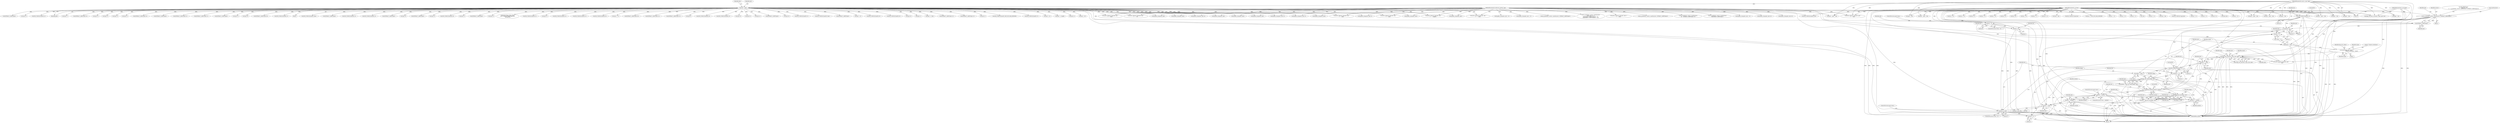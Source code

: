 digraph "0_tcpdump_d10a0f980fe8f9407ab1ffbd612641433ebe175e@pointer" {
"1002699" [label="(Call,tptr + 1)"];
"1002682" [label="(Call,ND_TCHECK2(tptr[0], 2))"];
"1002807" [label="(Call,tptr += alen)"];
"1002800" [label="(Call,bgp_attr_print(ndo, atype, tptr, alen))"];
"1002663" [label="(Call,as_printf(ndo, astostr, sizeof(astostr), EXTRACT_32BITS(tptr)))"];
"1000126" [label="(MethodParameterIn,netdissect_options *ndo)"];
"1002668" [label="(Call,EXTRACT_32BITS(tptr))"];
"1000142" [label="(Call,tptr = pptr)"];
"1000128" [label="(MethodParameterIn,const u_char *pptr)"];
"1002648" [label="(Call,ND_TCHECK2(tptr[0], 4))"];
"1002740" [label="(Call,tok2str(bgp_attr_values,\n                                      \"Unknown Attribute\", atype))"];
"1002696" [label="(Call,atype = *(tptr + 1))"];
"1000127" [label="(MethodParameterIn,u_int atype)"];
"1002728" [label="(Call,tptr += alenlen)"];
"1002719" [label="(Call,len < alenlen)"];
"1002705" [label="(Call,len -= 2)"];
"1002688" [label="(Call,len < 2)"];
"1002673" [label="(Call,len -=4)"];
"1002654" [label="(Call,len < 4)"];
"1000129" [label="(MethodParameterIn,u_int len)"];
"1002810" [label="(Call,len -= alen)"];
"1002731" [label="(Call,len -= alenlen)"];
"1002713" [label="(Call,ND_TCHECK2(tptr[0], alenlen))"];
"1002710" [label="(Call,bgp_attr_lenlen(aflags, tptr))"];
"1002692" [label="(Call,aflags = *tptr)"];
"1002702" [label="(Call,tptr += 2)"];
"1002670" [label="(Call,tptr+=4)"];
"1002708" [label="(Call,alenlen = bgp_attr_lenlen(aflags, tptr))"];
"1002725" [label="(Call,bgp_attr_len(aflags, tptr))"];
"1002723" [label="(Call,alen = bgp_attr_len(aflags, tptr))"];
"1002804" [label="(Identifier,alen)"];
"1002325" [label="(Call,tptr+6)"];
"1002358" [label="(Call,tptr+4)"];
"1002700" [label="(Identifier,tptr)"];
"1002848" [label="(Call,EXTRACT_32BITS(tptr))"];
"1002703" [label="(Identifier,tptr)"];
"1000391" [label="(Call,len == 6)"];
"1002710" [label="(Call,bgp_attr_lenlen(aflags, tptr))"];
"1002661" [label="(Block,)"];
"1002740" [label="(Call,tok2str(bgp_attr_values,\n                                      \"Unknown Attribute\", atype))"];
"1000401" [label="(Call,as_printf(ndo, astostr, sizeof(astostr), EXTRACT_16BITS(tptr)))"];
"1002237" [label="(Call,as_printf(ndo, astostr, sizeof(astostr),\n\t\t\t    EXTRACT_32BITS(tptr+2)))"];
"1002654" [label="(Call,len < 4)"];
"1002817" [label="(Call,len == 0)"];
"1002331" [label="(Call,tptr+6)"];
"1000180" [label="(Call,len % 2)"];
"1002693" [label="(Identifier,aflags)"];
"1000127" [label="(MethodParameterIn,u_int atype)"];
"1002570" [label="(Call,ND_TCHECK2(tptr[0], 3))"];
"1001073" [label="(Call,ND_TCHECK2(tptr[0], tlen))"];
"1000622" [label="(Call,EXTRACT_16BITS(tptr))"];
"1002689" [label="(Identifier,len)"];
"1002436" [label="(Call,tptr +=5)"];
"1000362" [label="(Call,len != 0)"];
"1002669" [label="(Identifier,tptr)"];
"1002741" [label="(Identifier,bgp_attr_values)"];
"1000376" [label="(Call,len != 8)"];
"1000573" [label="(Call,len % 4)"];
"1002694" [label="(Call,*tptr)"];
"1002671" [label="(Identifier,tptr)"];
"1002525" [label="(Call,ND_TCHECK2(tptr[0], 8))"];
"1002743" [label="(Identifier,atype)"];
"1002720" [label="(Identifier,len)"];
"1001615" [label="(Call,print_unknown_data(ndo, tptr, \"\n\t    \", tlen))"];
"1002447" [label="(Call,ND_TCHECK2(tptr[0], 8))"];
"1002722" [label="(ControlStructure,goto trunc;)"];
"1000128" [label="(MethodParameterIn,const u_char *pptr)"];
"1002724" [label="(Identifier,alen)"];
"1002247" [label="(Call,tptr+6)"];
"1002582" [label="(Call,tptr+1)"];
"1001623" [label="(Call,tptr = pptr + len)"];
"1002701" [label="(Literal,1)"];
"1001097" [label="(Call,tptr += tlen)"];
"1002536" [label="(Call,ipaddr_string(ndo, tptr))"];
"1001625" [label="(Call,pptr + len)"];
"1002136" [label="(Call,len % 8)"];
"1001169" [label="(Call,pptr + len)"];
"1002368" [label="(Call,EXTRACT_16BITS(tptr+2))"];
"1002678" [label="(Block,)"];
"1002431" [label="(Call,EXTRACT_24BITS(tptr+2))"];
"1002697" [label="(Identifier,atype)"];
"1002243" [label="(Call,tptr+2)"];
"1001640" [label="(Call,ND_TCHECK2(tptr[0], BGP_MP_NLRI_MINSIZE))"];
"1000436" [label="(Call,len != 8)"];
"1001691" [label="(Call,tptr < pptr + len)"];
"1002682" [label="(Call,ND_TCHECK2(tptr[0], 2))"];
"1000153" [label="(Call,len != 1)"];
"1002820" [label="(Call,len % 12)"];
"1000615" [label="(Call,ND_TCHECK2(tptr[0], 3))"];
"1002732" [label="(Identifier,len)"];
"1000542" [label="(Call,tptr +=4)"];
"1000206" [label="(Call,tptr < pptr + len)"];
"1002812" [label="(Identifier,alen)"];
"1002640" [label="(Call,tptr += length)"];
"1002652" [label="(Literal,4)"];
"1002205" [label="(Call,tptr+4)"];
"1002203" [label="(Call,ipaddr_string(ndo, tptr+4))"];
"1002387" [label="(Call,tptr +=8)"];
"1002713" [label="(Call,ND_TCHECK2(tptr[0], alenlen))"];
"1000461" [label="(Call,EXTRACT_32BITS(tptr))"];
"1002354" [label="(Call,tptr+3)"];
"1000421" [label="(Call,as_printf(ndo, astostr, sizeof(astostr),\n\t\t\tEXTRACT_32BITS(tptr)))"];
"1000587" [label="(Call,ND_TCHECK2(tptr[0], 4))"];
"1002683" [label="(Call,tptr[0])"];
"1002723" [label="(Call,alen = bgp_attr_len(aflags, tptr))"];
"1002745" [label="(Identifier,atype)"];
"1000144" [label="(Identifier,pptr)"];
"1002706" [label="(Identifier,len)"];
"1002315" [label="(Call,tptr+7)"];
"1002357" [label="(Call,EXTRACT_16BITS(tptr+4))"];
"1002369" [label="(Call,tptr+2)"];
"1002811" [label="(Identifier,len)"];
"1002691" [label="(ControlStructure,goto trunc;)"];
"1002405" [label="(Call,tlen = len)"];
"1002349" [label="(Call,tptr+2)"];
"1002727" [label="(Identifier,tptr)"];
"1000428" [label="(Call,ipaddr_string(ndo, tptr + 4))"];
"1002482" [label="(Call,ipaddr_string(ndo, tptr+4))"];
"1002675" [label="(Literal,4)"];
"1002670" [label="(Call,tptr+=4)"];
"1000150" [label="(Block,)"];
"1002257" [label="(Call,tptr+2)"];
"1002874" [label="(Call,ND_TCHECK2(*pptr,len))"];
"1002286" [label="(Call,tptr+2)"];
"1000200" [label="(Call,bgp_attr_get_as_size(ndo, atype, pptr, len))"];
"1002199" [label="(Call,EXTRACT_32BITS(tptr+4))"];
"1000493" [label="(Call,EXTRACT_32BITS(tptr))"];
"1002256" [label="(Call,EXTRACT_32BITS(tptr+2))"];
"1001693" [label="(Call,pptr + len)"];
"1002717" [label="(Identifier,alenlen)"];
"1002677" [label="(Identifier,len)"];
"1002698" [label="(Call,*(tptr + 1))"];
"1001680" [label="(Call,len == BGP_MP_NLRI_MINSIZE)"];
"1002219" [label="(Call,ipaddr_string(ndo, tptr+2))"];
"1002897" [label="(Call,ndo->ndo_vflag > 1 && len)"];
"1002808" [label="(Identifier,tptr)"];
"1002461" [label="(Call,ipaddr_string(ndo, tptr+4))"];
"1002581" [label="(Call,EXTRACT_16BITS(tptr+1))"];
"1002516" [label="(Call,ipaddr_string(ndo, tptr))"];
"1000682" [label="(Call,print_unknown_data(ndo, tptr, \"\n\t    \", tlen))"];
"1000357" [label="(Call,EXTRACT_32BITS(tptr))"];
"1002803" [label="(Identifier,tptr)"];
"1002195" [label="(Call,tptr+2)"];
"1002869" [label="(Call,len -= 12)"];
"1000143" [label="(Identifier,tptr)"];
"1002225" [label="(Call,tptr+6)"];
"1002246" [label="(Call,EXTRACT_16BITS(tptr+6))"];
"1000126" [label="(MethodParameterIn,netdissect_options *ndo)"];
"1000373" [label="(Call,len != 6)"];
"1002690" [label="(Literal,2)"];
"1002736" [label="(Identifier,ndo)"];
"1002151" [label="(Call,ND_TCHECK2(tptr[0], 2))"];
"1000130" [label="(Block,)"];
"1000385" [label="(Call,ND_TCHECK2(tptr[0], len))"];
"1002656" [label="(Literal,4)"];
"1000142" [label="(Call,tptr = pptr)"];
"1000312" [label="(Call,len != 4)"];
"1000463" [label="(Call,ipaddr_string(ndo, tptr + 4))"];
"1002298" [label="(Call,ipaddr_string(ndo, tptr+2))"];
"1002807" [label="(Call,tptr += alen)"];
"1000663" [label="(Call,ND_TCHECK2(tptr[0], tlen))"];
"1002648" [label="(Call,ND_TCHECK2(tptr[0], 4))"];
"1002158" [label="(Call,EXTRACT_16BITS(tptr))"];
"1000486" [label="(Call,ND_TCHECK2(tptr[0], 4))"];
"1002739" [label="(Block,)"];
"1002653" [label="(ControlStructure,if (len < 4))"];
"1002699" [label="(Call,tptr + 1)"];
"1002810" [label="(Call,len -= alen)"];
"1002489" [label="(Call,ND_TCHECK2(tptr[0], 4))"];
"1002686" [label="(Literal,2)"];
"1002649" [label="(Call,tptr[0])"];
"1002705" [label="(Call,len -= 2)"];
"1002725" [label="(Call,bgp_attr_len(aflags, tptr))"];
"1002666" [label="(Call,sizeof(astostr))"];
"1002664" [label="(Identifier,ndo)"];
"1000426" [label="(Call,EXTRACT_32BITS(tptr))"];
"1002200" [label="(Call,tptr+4)"];
"1000129" [label="(MethodParameterIn,u_int len)"];
"1000190" [label="(Call,!len)"];
"1002711" [label="(Identifier,aflags)"];
"1000408" [label="(Call,ipaddr_string(ndo, tptr + 2))"];
"1001092" [label="(Call,print_unknown_data(ndo, tptr, \"\n\t    \", tlen))"];
"1000208" [label="(Call,pptr + len)"];
"1000548" [label="(Call,len != 4)"];
"1002562" [label="(Call,tlen = len)"];
"1002479" [label="(Call,ipaddr_string(ndo, tptr))"];
"1002733" [label="(Identifier,alenlen)"];
"1000406" [label="(Call,EXTRACT_16BITS(tptr))"];
"1002704" [label="(Literal,2)"];
"1002221" [label="(Call,tptr+2)"];
"1002688" [label="(Call,len < 2)"];
"1002757" [label="(Call,aflags & 0x80)"];
"1002718" [label="(ControlStructure,if (len < alenlen))"];
"1002505" [label="(Call,ND_TCHECK2(tptr[0], 8))"];
"1002729" [label="(Identifier,tptr)"];
"1002672" [label="(Literal,4)"];
"1002708" [label="(Call,alenlen = bgp_attr_lenlen(aflags, tptr))"];
"1002665" [label="(Identifier,astostr)"];
"1002731" [label="(Call,len -= alenlen)"];
"1002696" [label="(Call,atype = *(tptr + 1))"];
"1002800" [label="(Call,bgp_attr_print(ndo, atype, tptr, alen))"];
"1002398" [label="(Call,tptr+1)"];
"1002905" [label="(Call,ND_TCHECK2(*pptr,len))"];
"1002707" [label="(Literal,2)"];
"1002668" [label="(Call,EXTRACT_32BITS(tptr))"];
"1000338" [label="(Call,len != 4)"];
"1000146" [label="(Identifier,tlen)"];
"1002834" [label="(Call,len > 0)"];
"1002635" [label="(Call,print_unknown_data(ndo, tptr,\"\n\t      \", length))"];
"1002909" [label="(Call,print_unknown_data(ndo, pptr, \"\n\t    \", len))"];
"1002687" [label="(ControlStructure,if (len < 2))"];
"1002890" [label="(Call,print_unknown_data(ndo, pptr, \"\n\t    \", len))"];
"1002499" [label="(Call,ipaddr_string(ndo, tptr))"];
"1002742" [label="(Literal,\"Unknown Attribute\")"];
"1002709" [label="(Identifier,alenlen)"];
"1002657" [label="(ControlStructure,goto trunc;)"];
"1002809" [label="(Identifier,alen)"];
"1001647" [label="(Call,EXTRACT_16BITS(tptr))"];
"1000456" [label="(Call,as_printf(ndo, astostr, sizeof(astostr), EXTRACT_32BITS(tptr)))"];
"1002658" [label="(Call,ND_PRINT((ndo, \"\n\t    Origin AS: %s\",\n\t\t    as_printf(ndo, astostr, sizeof(astostr), EXTRACT_32BITS(tptr)))))"];
"1002673" [label="(Call,len -=4)"];
"1002300" [label="(Call,tptr+2)"];
"1000471" [label="(Call,len % 4)"];
"1002702" [label="(Call,tptr += 2)"];
"1002919" [label="(MethodReturn,RET)"];
"1000170" [label="(Call,tok2str(bgp_origin_values,\n\t\t\t\t\t\t\"Unknown Origin Typecode\",\n\t\t\t\t\t\ttptr[0]))"];
"1002408" [label="(Call,ND_TCHECK2(tptr[0], 5))"];
"1000145" [label="(Call,tlen=len)"];
"1002432" [label="(Call,tptr+2)"];
"1002552" [label="(Call,print_unknown_data(ndo, tptr, \"\n\t      \", tlen))"];
"1002715" [label="(Identifier,tptr)"];
"1000347" [label="(Call,ND_TCHECK2(tptr[0], 4))"];
"1000557" [label="(Call,ND_TCHECK2(tptr[0], 4))"];
"1001167" [label="(Call,tptr < pptr + len)"];
"1002468" [label="(Call,ND_TCHECK2(tptr[0], 8))"];
"1002714" [label="(Call,tptr[0])"];
"1002585" [label="(Call,tptr += 3)"];
"1002730" [label="(Identifier,alenlen)"];
"1002861" [label="(Call,len > 12)"];
"1002224" [label="(Call,EXTRACT_16BITS(tptr+6))"];
"1002726" [label="(Identifier,aflags)"];
"1002799" [label="(Call,!bgp_attr_print(ndo, atype, tptr, alen))"];
"1000258" [label="(Call,as_printf(ndo, astostr, sizeof(astostr),\n\t\t\t\tas_size == 2 ?\n\t\t\t\tEXTRACT_16BITS(&tptr[2 + i]) :\n\t\t\t\tEXTRACT_32BITS(&tptr[2 + i])))"];
"1002378" [label="(Call,print_unknown_data(ndo, tptr, \"\n\t      \", 8))"];
"1002719" [label="(Call,len < alenlen)"];
"1002242" [label="(Call,EXTRACT_32BITS(tptr+2))"];
"1002119" [label="(Call,tptr = pptr + len)"];
"1002728" [label="(Call,tptr += alenlen)"];
"1002721" [label="(Identifier,alenlen)"];
"1002712" [label="(Identifier,tptr)"];
"1002802" [label="(Identifier,atype)"];
"1002194" [label="(Call,EXTRACT_16BITS(tptr+2))"];
"1002692" [label="(Call,aflags = *tptr)"];
"1002674" [label="(Identifier,len)"];
"1002663" [label="(Call,as_printf(ndo, astostr, sizeof(astostr), EXTRACT_32BITS(tptr)))"];
"1000598" [label="(Call,ipaddr_string(ndo, tptr))"];
"1002660" [label="(Identifier,ndo)"];
"1002091" [label="(Call,tptr-3)"];
"1000445" [label="(Call,ND_TCHECK2(tptr[0], 8))"];
"1002458" [label="(Call,ipaddr_string(ndo, tptr))"];
"1000321" [label="(Call,ND_TCHECK2(tptr[0], 4))"];
"1002655" [label="(Identifier,len)"];
"1000331" [label="(Call,ipaddr_string(ndo, tptr))"];
"1000567" [label="(Call,ipaddr_string(ndo, tptr))"];
"1002801" [label="(Identifier,ndo)"];
"1002121" [label="(Call,pptr + len)"];
"1002109" [label="(Call,print_unknown_data(ndo, tptr-3, \"\n\t    \", tlen))"];
"1002308" [label="(Call,tptr+6)"];
"1002284" [label="(Call,ipaddr_string(ndo, tptr+2))"];
"1002699" -> "1002698"  [label="AST: "];
"1002699" -> "1002701"  [label="CFG: "];
"1002700" -> "1002699"  [label="AST: "];
"1002701" -> "1002699"  [label="AST: "];
"1002698" -> "1002699"  [label="CFG: "];
"1002682" -> "1002699"  [label="DDG: "];
"1002807" -> "1002699"  [label="DDG: "];
"1002670" -> "1002699"  [label="DDG: "];
"1002682" -> "1002678"  [label="AST: "];
"1002682" -> "1002686"  [label="CFG: "];
"1002683" -> "1002682"  [label="AST: "];
"1002686" -> "1002682"  [label="AST: "];
"1002689" -> "1002682"  [label="CFG: "];
"1002682" -> "1002919"  [label="DDG: "];
"1002682" -> "1002919"  [label="DDG: "];
"1002807" -> "1002682"  [label="DDG: "];
"1002670" -> "1002682"  [label="DDG: "];
"1002713" -> "1002682"  [label="DDG: "];
"1002648" -> "1002682"  [label="DDG: "];
"1002682" -> "1002692"  [label="DDG: "];
"1002682" -> "1002702"  [label="DDG: "];
"1002682" -> "1002710"  [label="DDG: "];
"1002682" -> "1002713"  [label="DDG: "];
"1002807" -> "1002678"  [label="AST: "];
"1002807" -> "1002809"  [label="CFG: "];
"1002808" -> "1002807"  [label="AST: "];
"1002809" -> "1002807"  [label="AST: "];
"1002811" -> "1002807"  [label="CFG: "];
"1002807" -> "1002919"  [label="DDG: "];
"1002807" -> "1002702"  [label="DDG: "];
"1002800" -> "1002807"  [label="DDG: "];
"1002800" -> "1002807"  [label="DDG: "];
"1002713" -> "1002807"  [label="DDG: "];
"1002800" -> "1002799"  [label="AST: "];
"1002800" -> "1002804"  [label="CFG: "];
"1002801" -> "1002800"  [label="AST: "];
"1002802" -> "1002800"  [label="AST: "];
"1002803" -> "1002800"  [label="AST: "];
"1002804" -> "1002800"  [label="AST: "];
"1002799" -> "1002800"  [label="CFG: "];
"1002800" -> "1002919"  [label="DDG: "];
"1002800" -> "1002919"  [label="DDG: "];
"1002800" -> "1002919"  [label="DDG: "];
"1002800" -> "1002919"  [label="DDG: "];
"1002800" -> "1002799"  [label="DDG: "];
"1002800" -> "1002799"  [label="DDG: "];
"1002800" -> "1002799"  [label="DDG: "];
"1002800" -> "1002799"  [label="DDG: "];
"1002663" -> "1002800"  [label="DDG: "];
"1000126" -> "1002800"  [label="DDG: "];
"1002740" -> "1002800"  [label="DDG: "];
"1000127" -> "1002800"  [label="DDG: "];
"1002728" -> "1002800"  [label="DDG: "];
"1002713" -> "1002800"  [label="DDG: "];
"1002723" -> "1002800"  [label="DDG: "];
"1002800" -> "1002810"  [label="DDG: "];
"1002800" -> "1002909"  [label="DDG: "];
"1002663" -> "1002661"  [label="AST: "];
"1002663" -> "1002668"  [label="CFG: "];
"1002664" -> "1002663"  [label="AST: "];
"1002665" -> "1002663"  [label="AST: "];
"1002666" -> "1002663"  [label="AST: "];
"1002668" -> "1002663"  [label="AST: "];
"1002658" -> "1002663"  [label="CFG: "];
"1002663" -> "1002919"  [label="DDG: "];
"1002663" -> "1002919"  [label="DDG: "];
"1002663" -> "1002919"  [label="DDG: "];
"1002663" -> "1002919"  [label="DDG: "];
"1000126" -> "1002663"  [label="DDG: "];
"1002668" -> "1002663"  [label="DDG: "];
"1002663" -> "1002909"  [label="DDG: "];
"1000126" -> "1000125"  [label="AST: "];
"1000126" -> "1002919"  [label="DDG: "];
"1000126" -> "1000200"  [label="DDG: "];
"1000126" -> "1000258"  [label="DDG: "];
"1000126" -> "1000331"  [label="DDG: "];
"1000126" -> "1000401"  [label="DDG: "];
"1000126" -> "1000408"  [label="DDG: "];
"1000126" -> "1000421"  [label="DDG: "];
"1000126" -> "1000428"  [label="DDG: "];
"1000126" -> "1000456"  [label="DDG: "];
"1000126" -> "1000463"  [label="DDG: "];
"1000126" -> "1000567"  [label="DDG: "];
"1000126" -> "1000598"  [label="DDG: "];
"1000126" -> "1000682"  [label="DDG: "];
"1000126" -> "1001092"  [label="DDG: "];
"1000126" -> "1001615"  [label="DDG: "];
"1000126" -> "1002109"  [label="DDG: "];
"1000126" -> "1002203"  [label="DDG: "];
"1000126" -> "1002219"  [label="DDG: "];
"1000126" -> "1002237"  [label="DDG: "];
"1000126" -> "1002284"  [label="DDG: "];
"1000126" -> "1002298"  [label="DDG: "];
"1000126" -> "1002378"  [label="DDG: "];
"1000126" -> "1002458"  [label="DDG: "];
"1000126" -> "1002461"  [label="DDG: "];
"1000126" -> "1002479"  [label="DDG: "];
"1000126" -> "1002482"  [label="DDG: "];
"1000126" -> "1002499"  [label="DDG: "];
"1000126" -> "1002516"  [label="DDG: "];
"1000126" -> "1002536"  [label="DDG: "];
"1000126" -> "1002552"  [label="DDG: "];
"1000126" -> "1002635"  [label="DDG: "];
"1000126" -> "1002890"  [label="DDG: "];
"1000126" -> "1002909"  [label="DDG: "];
"1002668" -> "1002669"  [label="CFG: "];
"1002669" -> "1002668"  [label="AST: "];
"1000142" -> "1002668"  [label="DDG: "];
"1002648" -> "1002668"  [label="DDG: "];
"1002668" -> "1002670"  [label="DDG: "];
"1000142" -> "1000130"  [label="AST: "];
"1000142" -> "1000144"  [label="CFG: "];
"1000143" -> "1000142"  [label="AST: "];
"1000144" -> "1000142"  [label="AST: "];
"1000146" -> "1000142"  [label="CFG: "];
"1000142" -> "1002919"  [label="DDG: "];
"1000142" -> "1002919"  [label="DDG: "];
"1000128" -> "1000142"  [label="DDG: "];
"1000142" -> "1000170"  [label="DDG: "];
"1000142" -> "1000206"  [label="DDG: "];
"1000142" -> "1000321"  [label="DDG: "];
"1000142" -> "1000331"  [label="DDG: "];
"1000142" -> "1000347"  [label="DDG: "];
"1000142" -> "1000357"  [label="DDG: "];
"1000142" -> "1000385"  [label="DDG: "];
"1000142" -> "1000406"  [label="DDG: "];
"1000142" -> "1000426"  [label="DDG: "];
"1000142" -> "1000445"  [label="DDG: "];
"1000142" -> "1000461"  [label="DDG: "];
"1000142" -> "1000486"  [label="DDG: "];
"1000142" -> "1000493"  [label="DDG: "];
"1000142" -> "1000542"  [label="DDG: "];
"1000142" -> "1000557"  [label="DDG: "];
"1000142" -> "1000567"  [label="DDG: "];
"1000142" -> "1000587"  [label="DDG: "];
"1000142" -> "1000598"  [label="DDG: "];
"1000142" -> "1000615"  [label="DDG: "];
"1000142" -> "1000622"  [label="DDG: "];
"1000142" -> "1000663"  [label="DDG: "];
"1000142" -> "1000682"  [label="DDG: "];
"1000142" -> "1001073"  [label="DDG: "];
"1000142" -> "1001092"  [label="DDG: "];
"1000142" -> "1001097"  [label="DDG: "];
"1000142" -> "1001615"  [label="DDG: "];
"1000142" -> "1001640"  [label="DDG: "];
"1000142" -> "1001647"  [label="DDG: "];
"1000142" -> "1002091"  [label="DDG: "];
"1000142" -> "1002151"  [label="DDG: "];
"1000142" -> "1002158"  [label="DDG: "];
"1000142" -> "1002194"  [label="DDG: "];
"1000142" -> "1002195"  [label="DDG: "];
"1000142" -> "1002199"  [label="DDG: "];
"1000142" -> "1002200"  [label="DDG: "];
"1000142" -> "1002203"  [label="DDG: "];
"1000142" -> "1002205"  [label="DDG: "];
"1000142" -> "1002219"  [label="DDG: "];
"1000142" -> "1002221"  [label="DDG: "];
"1000142" -> "1002224"  [label="DDG: "];
"1000142" -> "1002225"  [label="DDG: "];
"1000142" -> "1002242"  [label="DDG: "];
"1000142" -> "1002243"  [label="DDG: "];
"1000142" -> "1002246"  [label="DDG: "];
"1000142" -> "1002247"  [label="DDG: "];
"1000142" -> "1002256"  [label="DDG: "];
"1000142" -> "1002257"  [label="DDG: "];
"1000142" -> "1002284"  [label="DDG: "];
"1000142" -> "1002286"  [label="DDG: "];
"1000142" -> "1002298"  [label="DDG: "];
"1000142" -> "1002300"  [label="DDG: "];
"1000142" -> "1002308"  [label="DDG: "];
"1000142" -> "1002315"  [label="DDG: "];
"1000142" -> "1002325"  [label="DDG: "];
"1000142" -> "1002331"  [label="DDG: "];
"1000142" -> "1002349"  [label="DDG: "];
"1000142" -> "1002354"  [label="DDG: "];
"1000142" -> "1002357"  [label="DDG: "];
"1000142" -> "1002358"  [label="DDG: "];
"1000142" -> "1002368"  [label="DDG: "];
"1000142" -> "1002369"  [label="DDG: "];
"1000142" -> "1002378"  [label="DDG: "];
"1000142" -> "1002387"  [label="DDG: "];
"1000142" -> "1002398"  [label="DDG: "];
"1000142" -> "1002408"  [label="DDG: "];
"1000142" -> "1002431"  [label="DDG: "];
"1000142" -> "1002432"  [label="DDG: "];
"1000142" -> "1002436"  [label="DDG: "];
"1000142" -> "1002447"  [label="DDG: "];
"1000142" -> "1002458"  [label="DDG: "];
"1000142" -> "1002468"  [label="DDG: "];
"1000142" -> "1002479"  [label="DDG: "];
"1000142" -> "1002489"  [label="DDG: "];
"1000142" -> "1002499"  [label="DDG: "];
"1000142" -> "1002505"  [label="DDG: "];
"1000142" -> "1002516"  [label="DDG: "];
"1000142" -> "1002525"  [label="DDG: "];
"1000142" -> "1002536"  [label="DDG: "];
"1000142" -> "1002552"  [label="DDG: "];
"1000142" -> "1002570"  [label="DDG: "];
"1000142" -> "1002581"  [label="DDG: "];
"1000142" -> "1002582"  [label="DDG: "];
"1000142" -> "1002585"  [label="DDG: "];
"1000142" -> "1002635"  [label="DDG: "];
"1000142" -> "1002640"  [label="DDG: "];
"1000142" -> "1002648"  [label="DDG: "];
"1000142" -> "1002848"  [label="DDG: "];
"1000128" -> "1000125"  [label="AST: "];
"1000128" -> "1002919"  [label="DDG: "];
"1000128" -> "1000200"  [label="DDG: "];
"1000128" -> "1000206"  [label="DDG: "];
"1000128" -> "1000208"  [label="DDG: "];
"1000128" -> "1001167"  [label="DDG: "];
"1000128" -> "1001169"  [label="DDG: "];
"1000128" -> "1001623"  [label="DDG: "];
"1000128" -> "1001625"  [label="DDG: "];
"1000128" -> "1001691"  [label="DDG: "];
"1000128" -> "1001693"  [label="DDG: "];
"1000128" -> "1002119"  [label="DDG: "];
"1000128" -> "1002121"  [label="DDG: "];
"1000128" -> "1002890"  [label="DDG: "];
"1000128" -> "1002909"  [label="DDG: "];
"1002648" -> "1000150"  [label="AST: "];
"1002648" -> "1002652"  [label="CFG: "];
"1002649" -> "1002648"  [label="AST: "];
"1002652" -> "1002648"  [label="AST: "];
"1002655" -> "1002648"  [label="CFG: "];
"1002648" -> "1002919"  [label="DDG: "];
"1002648" -> "1002919"  [label="DDG: "];
"1002648" -> "1002670"  [label="DDG: "];
"1002740" -> "1002739"  [label="AST: "];
"1002740" -> "1002743"  [label="CFG: "];
"1002741" -> "1002740"  [label="AST: "];
"1002742" -> "1002740"  [label="AST: "];
"1002743" -> "1002740"  [label="AST: "];
"1002745" -> "1002740"  [label="CFG: "];
"1002740" -> "1002919"  [label="DDG: "];
"1002740" -> "1002919"  [label="DDG: "];
"1002696" -> "1002740"  [label="DDG: "];
"1000127" -> "1002740"  [label="DDG: "];
"1002696" -> "1002678"  [label="AST: "];
"1002696" -> "1002698"  [label="CFG: "];
"1002697" -> "1002696"  [label="AST: "];
"1002698" -> "1002696"  [label="AST: "];
"1002703" -> "1002696"  [label="CFG: "];
"1002696" -> "1002919"  [label="DDG: "];
"1002696" -> "1002919"  [label="DDG: "];
"1000127" -> "1002696"  [label="DDG: "];
"1000127" -> "1000125"  [label="AST: "];
"1000127" -> "1002919"  [label="DDG: "];
"1000127" -> "1000200"  [label="DDG: "];
"1002728" -> "1002678"  [label="AST: "];
"1002728" -> "1002730"  [label="CFG: "];
"1002729" -> "1002728"  [label="AST: "];
"1002730" -> "1002728"  [label="AST: "];
"1002732" -> "1002728"  [label="CFG: "];
"1002719" -> "1002728"  [label="DDG: "];
"1002725" -> "1002728"  [label="DDG: "];
"1002713" -> "1002728"  [label="DDG: "];
"1002719" -> "1002718"  [label="AST: "];
"1002719" -> "1002721"  [label="CFG: "];
"1002720" -> "1002719"  [label="AST: "];
"1002721" -> "1002719"  [label="AST: "];
"1002722" -> "1002719"  [label="CFG: "];
"1002724" -> "1002719"  [label="CFG: "];
"1002719" -> "1002919"  [label="DDG: "];
"1002719" -> "1002919"  [label="DDG: "];
"1002719" -> "1002919"  [label="DDG: "];
"1002705" -> "1002719"  [label="DDG: "];
"1000129" -> "1002719"  [label="DDG: "];
"1002713" -> "1002719"  [label="DDG: "];
"1002719" -> "1002731"  [label="DDG: "];
"1002719" -> "1002731"  [label="DDG: "];
"1002705" -> "1002678"  [label="AST: "];
"1002705" -> "1002707"  [label="CFG: "];
"1002706" -> "1002705"  [label="AST: "];
"1002707" -> "1002705"  [label="AST: "];
"1002709" -> "1002705"  [label="CFG: "];
"1002688" -> "1002705"  [label="DDG: "];
"1000129" -> "1002705"  [label="DDG: "];
"1002688" -> "1002687"  [label="AST: "];
"1002688" -> "1002690"  [label="CFG: "];
"1002689" -> "1002688"  [label="AST: "];
"1002690" -> "1002688"  [label="AST: "];
"1002691" -> "1002688"  [label="CFG: "];
"1002693" -> "1002688"  [label="CFG: "];
"1002688" -> "1002919"  [label="DDG: "];
"1002688" -> "1002919"  [label="DDG: "];
"1002673" -> "1002688"  [label="DDG: "];
"1002810" -> "1002688"  [label="DDG: "];
"1000129" -> "1002688"  [label="DDG: "];
"1002673" -> "1000150"  [label="AST: "];
"1002673" -> "1002675"  [label="CFG: "];
"1002674" -> "1002673"  [label="AST: "];
"1002675" -> "1002673"  [label="AST: "];
"1002677" -> "1002673"  [label="CFG: "];
"1002654" -> "1002673"  [label="DDG: "];
"1000129" -> "1002673"  [label="DDG: "];
"1002673" -> "1002897"  [label="DDG: "];
"1002654" -> "1002653"  [label="AST: "];
"1002654" -> "1002656"  [label="CFG: "];
"1002655" -> "1002654"  [label="AST: "];
"1002656" -> "1002654"  [label="AST: "];
"1002657" -> "1002654"  [label="CFG: "];
"1002660" -> "1002654"  [label="CFG: "];
"1002654" -> "1002919"  [label="DDG: "];
"1002654" -> "1002919"  [label="DDG: "];
"1000129" -> "1002654"  [label="DDG: "];
"1000129" -> "1000125"  [label="AST: "];
"1000129" -> "1002919"  [label="DDG: "];
"1000129" -> "1000145"  [label="DDG: "];
"1000129" -> "1000153"  [label="DDG: "];
"1000129" -> "1000180"  [label="DDG: "];
"1000129" -> "1000190"  [label="DDG: "];
"1000129" -> "1000200"  [label="DDG: "];
"1000129" -> "1000206"  [label="DDG: "];
"1000129" -> "1000208"  [label="DDG: "];
"1000129" -> "1000312"  [label="DDG: "];
"1000129" -> "1000338"  [label="DDG: "];
"1000129" -> "1000362"  [label="DDG: "];
"1000129" -> "1000373"  [label="DDG: "];
"1000129" -> "1000376"  [label="DDG: "];
"1000129" -> "1000385"  [label="DDG: "];
"1000129" -> "1000391"  [label="DDG: "];
"1000129" -> "1000436"  [label="DDG: "];
"1000129" -> "1000471"  [label="DDG: "];
"1000129" -> "1000548"  [label="DDG: "];
"1000129" -> "1000573"  [label="DDG: "];
"1000129" -> "1001167"  [label="DDG: "];
"1000129" -> "1001169"  [label="DDG: "];
"1000129" -> "1001623"  [label="DDG: "];
"1000129" -> "1001625"  [label="DDG: "];
"1000129" -> "1001680"  [label="DDG: "];
"1000129" -> "1001691"  [label="DDG: "];
"1000129" -> "1001693"  [label="DDG: "];
"1000129" -> "1002119"  [label="DDG: "];
"1000129" -> "1002121"  [label="DDG: "];
"1000129" -> "1002136"  [label="DDG: "];
"1000129" -> "1002405"  [label="DDG: "];
"1000129" -> "1002562"  [label="DDG: "];
"1000129" -> "1002731"  [label="DDG: "];
"1000129" -> "1002810"  [label="DDG: "];
"1000129" -> "1002817"  [label="DDG: "];
"1000129" -> "1002820"  [label="DDG: "];
"1000129" -> "1002834"  [label="DDG: "];
"1000129" -> "1002861"  [label="DDG: "];
"1000129" -> "1002869"  [label="DDG: "];
"1000129" -> "1002874"  [label="DDG: "];
"1000129" -> "1002890"  [label="DDG: "];
"1000129" -> "1002897"  [label="DDG: "];
"1000129" -> "1002905"  [label="DDG: "];
"1000129" -> "1002909"  [label="DDG: "];
"1002810" -> "1002678"  [label="AST: "];
"1002810" -> "1002812"  [label="CFG: "];
"1002811" -> "1002810"  [label="AST: "];
"1002812" -> "1002810"  [label="AST: "];
"1002677" -> "1002810"  [label="CFG: "];
"1002810" -> "1002919"  [label="DDG: "];
"1002731" -> "1002810"  [label="DDG: "];
"1002810" -> "1002897"  [label="DDG: "];
"1002731" -> "1002678"  [label="AST: "];
"1002731" -> "1002733"  [label="CFG: "];
"1002732" -> "1002731"  [label="AST: "];
"1002733" -> "1002731"  [label="AST: "];
"1002736" -> "1002731"  [label="CFG: "];
"1002731" -> "1002919"  [label="DDG: "];
"1002731" -> "1002919"  [label="DDG: "];
"1002713" -> "1002678"  [label="AST: "];
"1002713" -> "1002717"  [label="CFG: "];
"1002714" -> "1002713"  [label="AST: "];
"1002717" -> "1002713"  [label="AST: "];
"1002720" -> "1002713"  [label="CFG: "];
"1002713" -> "1002919"  [label="DDG: "];
"1002713" -> "1002919"  [label="DDG: "];
"1002710" -> "1002713"  [label="DDG: "];
"1002708" -> "1002713"  [label="DDG: "];
"1002713" -> "1002725"  [label="DDG: "];
"1002710" -> "1002708"  [label="AST: "];
"1002710" -> "1002712"  [label="CFG: "];
"1002711" -> "1002710"  [label="AST: "];
"1002712" -> "1002710"  [label="AST: "];
"1002708" -> "1002710"  [label="CFG: "];
"1002710" -> "1002919"  [label="DDG: "];
"1002710" -> "1002919"  [label="DDG: "];
"1002710" -> "1002708"  [label="DDG: "];
"1002710" -> "1002708"  [label="DDG: "];
"1002692" -> "1002710"  [label="DDG: "];
"1002702" -> "1002710"  [label="DDG: "];
"1002710" -> "1002725"  [label="DDG: "];
"1002710" -> "1002725"  [label="DDG: "];
"1002692" -> "1002678"  [label="AST: "];
"1002692" -> "1002694"  [label="CFG: "];
"1002693" -> "1002692"  [label="AST: "];
"1002694" -> "1002692"  [label="AST: "];
"1002697" -> "1002692"  [label="CFG: "];
"1002692" -> "1002919"  [label="DDG: "];
"1002702" -> "1002678"  [label="AST: "];
"1002702" -> "1002704"  [label="CFG: "];
"1002703" -> "1002702"  [label="AST: "];
"1002704" -> "1002702"  [label="AST: "];
"1002706" -> "1002702"  [label="CFG: "];
"1002670" -> "1002702"  [label="DDG: "];
"1002670" -> "1000150"  [label="AST: "];
"1002670" -> "1002672"  [label="CFG: "];
"1002671" -> "1002670"  [label="AST: "];
"1002672" -> "1002670"  [label="AST: "];
"1002674" -> "1002670"  [label="CFG: "];
"1002670" -> "1002919"  [label="DDG: "];
"1002708" -> "1002678"  [label="AST: "];
"1002709" -> "1002708"  [label="AST: "];
"1002715" -> "1002708"  [label="CFG: "];
"1002708" -> "1002919"  [label="DDG: "];
"1002725" -> "1002723"  [label="AST: "];
"1002725" -> "1002727"  [label="CFG: "];
"1002726" -> "1002725"  [label="AST: "];
"1002727" -> "1002725"  [label="AST: "];
"1002723" -> "1002725"  [label="CFG: "];
"1002725" -> "1002919"  [label="DDG: "];
"1002725" -> "1002723"  [label="DDG: "];
"1002725" -> "1002723"  [label="DDG: "];
"1002725" -> "1002757"  [label="DDG: "];
"1002723" -> "1002678"  [label="AST: "];
"1002724" -> "1002723"  [label="AST: "];
"1002729" -> "1002723"  [label="CFG: "];
"1002723" -> "1002919"  [label="DDG: "];
}
